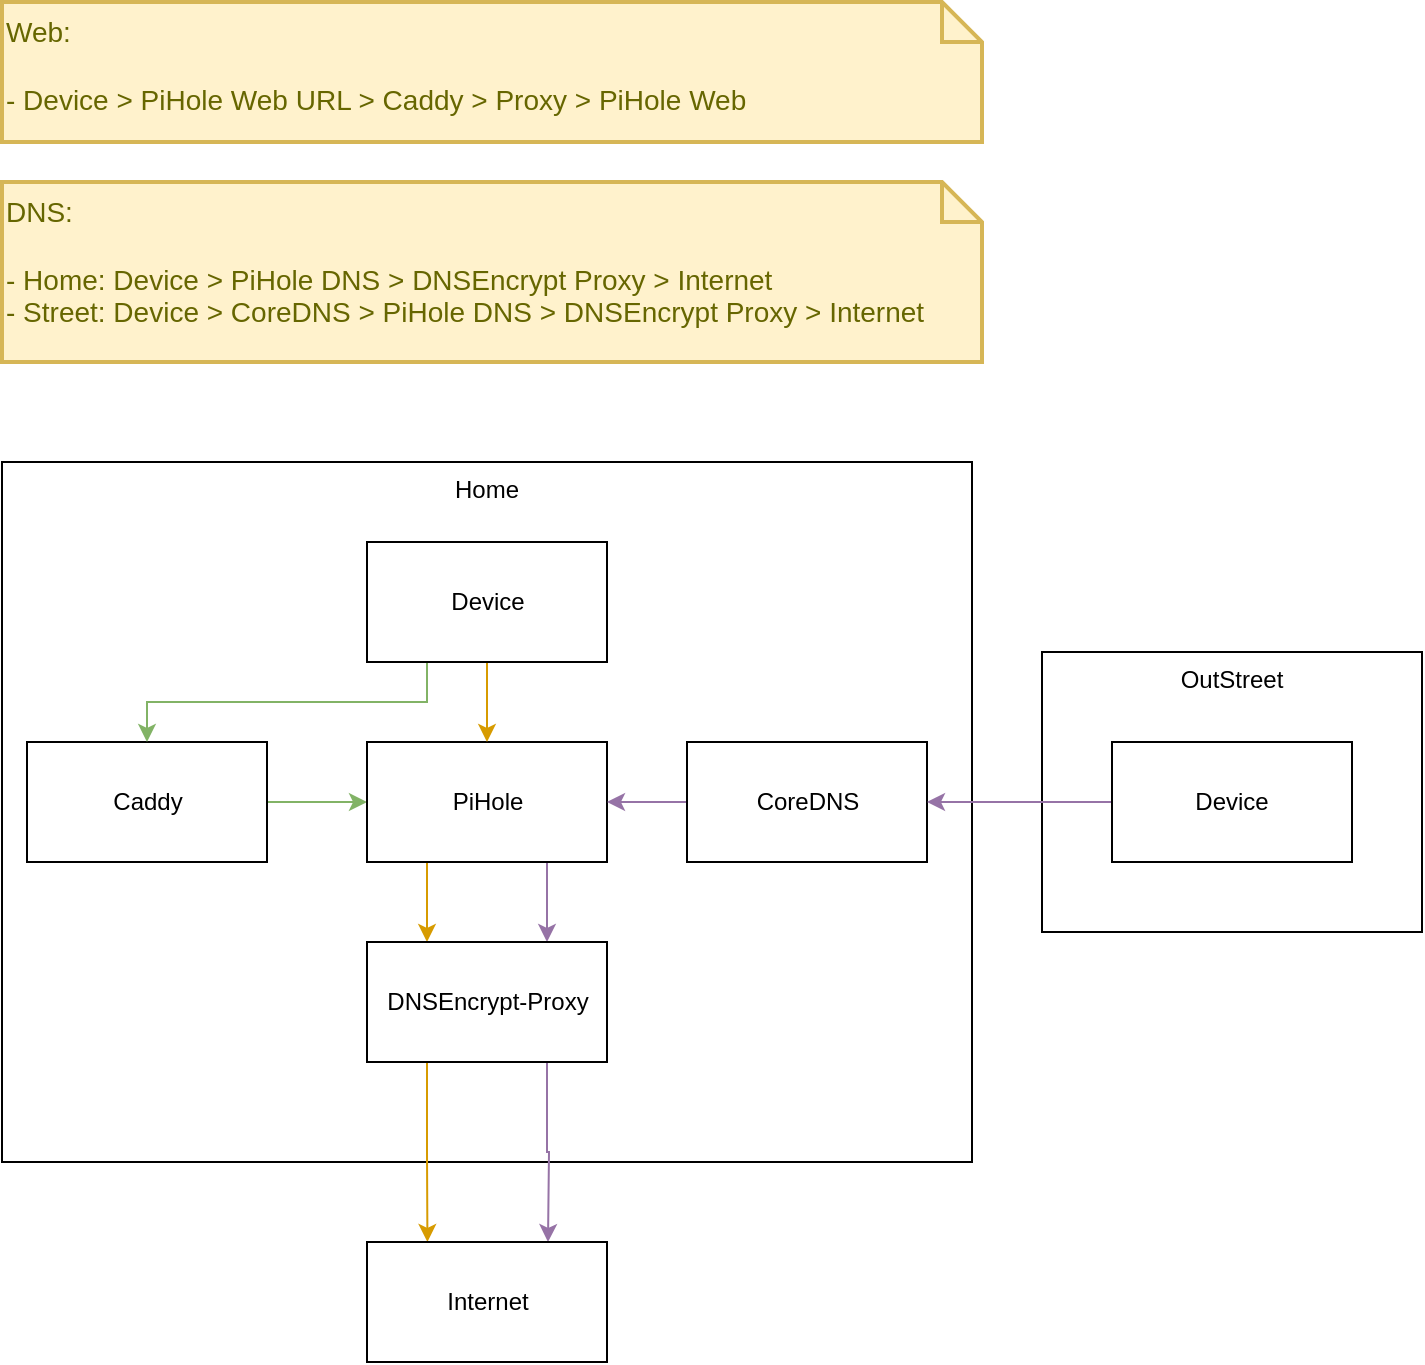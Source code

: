 <mxfile version="13.6.5" type="device"><diagram id="SFyabjim1J12Vc89nzlo" name="Page-1"><mxGraphModel dx="1426" dy="831" grid="1" gridSize="10" guides="1" tooltips="1" connect="1" arrows="1" fold="1" page="1" pageScale="1" pageWidth="850" pageHeight="1100" math="0" shadow="0"><root><mxCell id="0"/><mxCell id="1" parent="0"/><mxCell id="JetRfp45RPNA93LAvF01-1" value="&lt;div align=&quot;center&quot;&gt;Home&lt;/div&gt;" style="rounded=0;whiteSpace=wrap;html=1;align=center;verticalAlign=top;" parent="1" vertex="1"><mxGeometry x="70" y="260" width="485" height="350" as="geometry"/></mxCell><mxCell id="sHvlIXmqwCRGk_xghj-5-50" style="edgeStyle=orthogonalEdgeStyle;rounded=0;orthogonalLoop=1;jettySize=auto;html=1;exitX=1;exitY=0.5;exitDx=0;exitDy=0;entryX=0;entryY=0.5;entryDx=0;entryDy=0;startArrow=none;startFill=0;endArrow=classic;endFill=1;fillColor=#d5e8d4;strokeColor=#82b366;" edge="1" parent="1" source="sHvlIXmqwCRGk_xghj-5-13" target="sHvlIXmqwCRGk_xghj-5-16"><mxGeometry relative="1" as="geometry"/></mxCell><mxCell id="sHvlIXmqwCRGk_xghj-5-13" value="Caddy" style="rounded=0;whiteSpace=wrap;html=1;align=center;" vertex="1" parent="1"><mxGeometry x="82.5" y="400" width="120" height="60" as="geometry"/></mxCell><mxCell id="sHvlIXmqwCRGk_xghj-5-36" style="edgeStyle=orthogonalEdgeStyle;rounded=0;orthogonalLoop=1;jettySize=auto;html=1;exitX=0.25;exitY=1;exitDx=0;exitDy=0;entryX=0.25;entryY=0;entryDx=0;entryDy=0;startArrow=none;startFill=0;endArrow=classic;endFill=1;fillColor=#ffe6cc;strokeColor=#d79b00;" edge="1" parent="1" source="sHvlIXmqwCRGk_xghj-5-16" target="sHvlIXmqwCRGk_xghj-5-17"><mxGeometry relative="1" as="geometry"/></mxCell><mxCell id="sHvlIXmqwCRGk_xghj-5-45" style="edgeStyle=orthogonalEdgeStyle;rounded=0;orthogonalLoop=1;jettySize=auto;html=1;exitX=0.75;exitY=1;exitDx=0;exitDy=0;entryX=0.75;entryY=0;entryDx=0;entryDy=0;startArrow=none;startFill=0;endArrow=classic;endFill=1;fillColor=#e1d5e7;strokeColor=#9673a6;" edge="1" parent="1" source="sHvlIXmqwCRGk_xghj-5-16" target="sHvlIXmqwCRGk_xghj-5-17"><mxGeometry relative="1" as="geometry"/></mxCell><mxCell id="sHvlIXmqwCRGk_xghj-5-16" value="PiHole" style="rounded=0;whiteSpace=wrap;html=1;align=center;" vertex="1" parent="1"><mxGeometry x="252.5" y="400" width="120" height="60" as="geometry"/></mxCell><mxCell id="sHvlIXmqwCRGk_xghj-5-40" style="edgeStyle=orthogonalEdgeStyle;rounded=0;orthogonalLoop=1;jettySize=auto;html=1;exitX=0.25;exitY=1;exitDx=0;exitDy=0;startArrow=none;startFill=0;endArrow=classic;endFill=1;fillColor=#ffe6cc;strokeColor=#d79b00;" edge="1" parent="1" source="sHvlIXmqwCRGk_xghj-5-17"><mxGeometry relative="1" as="geometry"><mxPoint x="282.714" y="650" as="targetPoint"/></mxGeometry></mxCell><mxCell id="sHvlIXmqwCRGk_xghj-5-47" style="edgeStyle=orthogonalEdgeStyle;rounded=0;orthogonalLoop=1;jettySize=auto;html=1;exitX=0.75;exitY=1;exitDx=0;exitDy=0;startArrow=none;startFill=0;endArrow=classic;endFill=1;fillColor=#e1d5e7;strokeColor=#9673a6;" edge="1" parent="1" source="sHvlIXmqwCRGk_xghj-5-17"><mxGeometry relative="1" as="geometry"><mxPoint x="343" y="650" as="targetPoint"/></mxGeometry></mxCell><mxCell id="sHvlIXmqwCRGk_xghj-5-17" value="DNSEncrypt-Proxy" style="rounded=0;whiteSpace=wrap;html=1;align=center;" vertex="1" parent="1"><mxGeometry x="252.5" y="500" width="120" height="60" as="geometry"/></mxCell><mxCell id="sHvlIXmqwCRGk_xghj-5-22" style="edgeStyle=orthogonalEdgeStyle;rounded=0;orthogonalLoop=1;jettySize=auto;html=1;exitX=0;exitY=0.5;exitDx=0;exitDy=0;entryX=1;entryY=0.5;entryDx=0;entryDy=0;startArrow=none;startFill=0;endArrow=classic;endFill=1;fillColor=#e1d5e7;strokeColor=#9673a6;" edge="1" parent="1" source="sHvlIXmqwCRGk_xghj-5-18" target="sHvlIXmqwCRGk_xghj-5-16"><mxGeometry relative="1" as="geometry"/></mxCell><mxCell id="sHvlIXmqwCRGk_xghj-5-18" value="CoreDNS" style="rounded=0;whiteSpace=wrap;html=1;align=center;" vertex="1" parent="1"><mxGeometry x="412.5" y="400" width="120" height="60" as="geometry"/></mxCell><mxCell id="sHvlIXmqwCRGk_xghj-5-43" style="edgeStyle=orthogonalEdgeStyle;rounded=0;orthogonalLoop=1;jettySize=auto;html=1;exitX=0.5;exitY=1;exitDx=0;exitDy=0;startArrow=none;startFill=0;endArrow=classic;endFill=1;fillColor=#ffe6cc;strokeColor=#d79b00;" edge="1" parent="1" source="sHvlIXmqwCRGk_xghj-5-32" target="sHvlIXmqwCRGk_xghj-5-16"><mxGeometry relative="1" as="geometry"/></mxCell><mxCell id="sHvlIXmqwCRGk_xghj-5-49" style="edgeStyle=orthogonalEdgeStyle;rounded=0;orthogonalLoop=1;jettySize=auto;html=1;exitX=0.25;exitY=1;exitDx=0;exitDy=0;entryX=0.5;entryY=0;entryDx=0;entryDy=0;startArrow=none;startFill=0;endArrow=classic;endFill=1;fillColor=#d5e8d4;strokeColor=#82b366;" edge="1" parent="1" source="sHvlIXmqwCRGk_xghj-5-32" target="sHvlIXmqwCRGk_xghj-5-13"><mxGeometry relative="1" as="geometry"/></mxCell><mxCell id="sHvlIXmqwCRGk_xghj-5-32" value="Device" style="rounded=0;whiteSpace=wrap;html=1;align=center;" vertex="1" parent="1"><mxGeometry x="252.5" y="300" width="120" height="60" as="geometry"/></mxCell><mxCell id="sHvlIXmqwCRGk_xghj-5-41" value="OutStreet" style="rounded=0;whiteSpace=wrap;html=1;align=center;verticalAlign=top;" vertex="1" parent="1"><mxGeometry x="590" y="355" width="190" height="140" as="geometry"/></mxCell><mxCell id="sHvlIXmqwCRGk_xghj-5-44" style="edgeStyle=orthogonalEdgeStyle;rounded=0;orthogonalLoop=1;jettySize=auto;html=1;exitX=0;exitY=0.5;exitDx=0;exitDy=0;entryX=1;entryY=0.5;entryDx=0;entryDy=0;startArrow=none;startFill=0;endArrow=classic;endFill=1;fillColor=#e1d5e7;strokeColor=#9673a6;" edge="1" parent="1" source="sHvlIXmqwCRGk_xghj-5-42" target="sHvlIXmqwCRGk_xghj-5-18"><mxGeometry relative="1" as="geometry"/></mxCell><mxCell id="sHvlIXmqwCRGk_xghj-5-42" value="Device" style="rounded=0;whiteSpace=wrap;html=1;align=center;" vertex="1" parent="1"><mxGeometry x="625" y="400" width="120" height="60" as="geometry"/></mxCell><mxCell id="sHvlIXmqwCRGk_xghj-5-48" value="Internet" style="rounded=0;whiteSpace=wrap;html=1;align=center;" vertex="1" parent="1"><mxGeometry x="252.5" y="650" width="120" height="60" as="geometry"/></mxCell><mxCell id="sHvlIXmqwCRGk_xghj-5-51" value="&lt;div&gt;Web:&lt;/div&gt;&lt;div&gt;&lt;br&gt;&lt;/div&gt;&lt;div&gt;- Device &amp;gt; PiHole Web URL &amp;gt; Caddy &amp;gt; Proxy &amp;gt; PiHole Web&lt;br&gt;&lt;/div&gt;" style="shape=note;strokeWidth=2;fontSize=14;size=20;whiteSpace=wrap;html=1;fillColor=#fff2cc;strokeColor=#d6b656;fontColor=#666600;align=left;verticalAlign=top;" vertex="1" parent="1"><mxGeometry x="70" y="30" width="490" height="70" as="geometry"/></mxCell><mxCell id="sHvlIXmqwCRGk_xghj-5-52" value="&lt;div&gt;DNS:&lt;/div&gt;&lt;div&gt;&lt;br&gt;&lt;/div&gt;&lt;div&gt;- Home: Device &amp;gt; PiHole DNS &amp;gt; DNSEncrypt Proxy &amp;gt; Internet&lt;/div&gt;&lt;div&gt;- Street: Device &amp;gt; CoreDNS &amp;gt; PiHole DNS &amp;gt; DNSEncrypt Proxy &amp;gt; Internet&lt;br&gt;&lt;/div&gt;" style="shape=note;strokeWidth=2;fontSize=14;size=20;whiteSpace=wrap;html=1;fillColor=#fff2cc;strokeColor=#d6b656;fontColor=#666600;align=left;verticalAlign=top;" vertex="1" parent="1"><mxGeometry x="70" y="120" width="490" height="90" as="geometry"/></mxCell></root></mxGraphModel></diagram></mxfile>